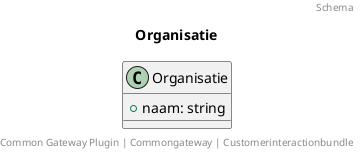 @startuml
title: Organisatie
footer: Common Gateway Plugin | Commongateway | Customerinteractionbundle 
header: Schema

class Organisatie {
  + naam: string
}
@enduml
